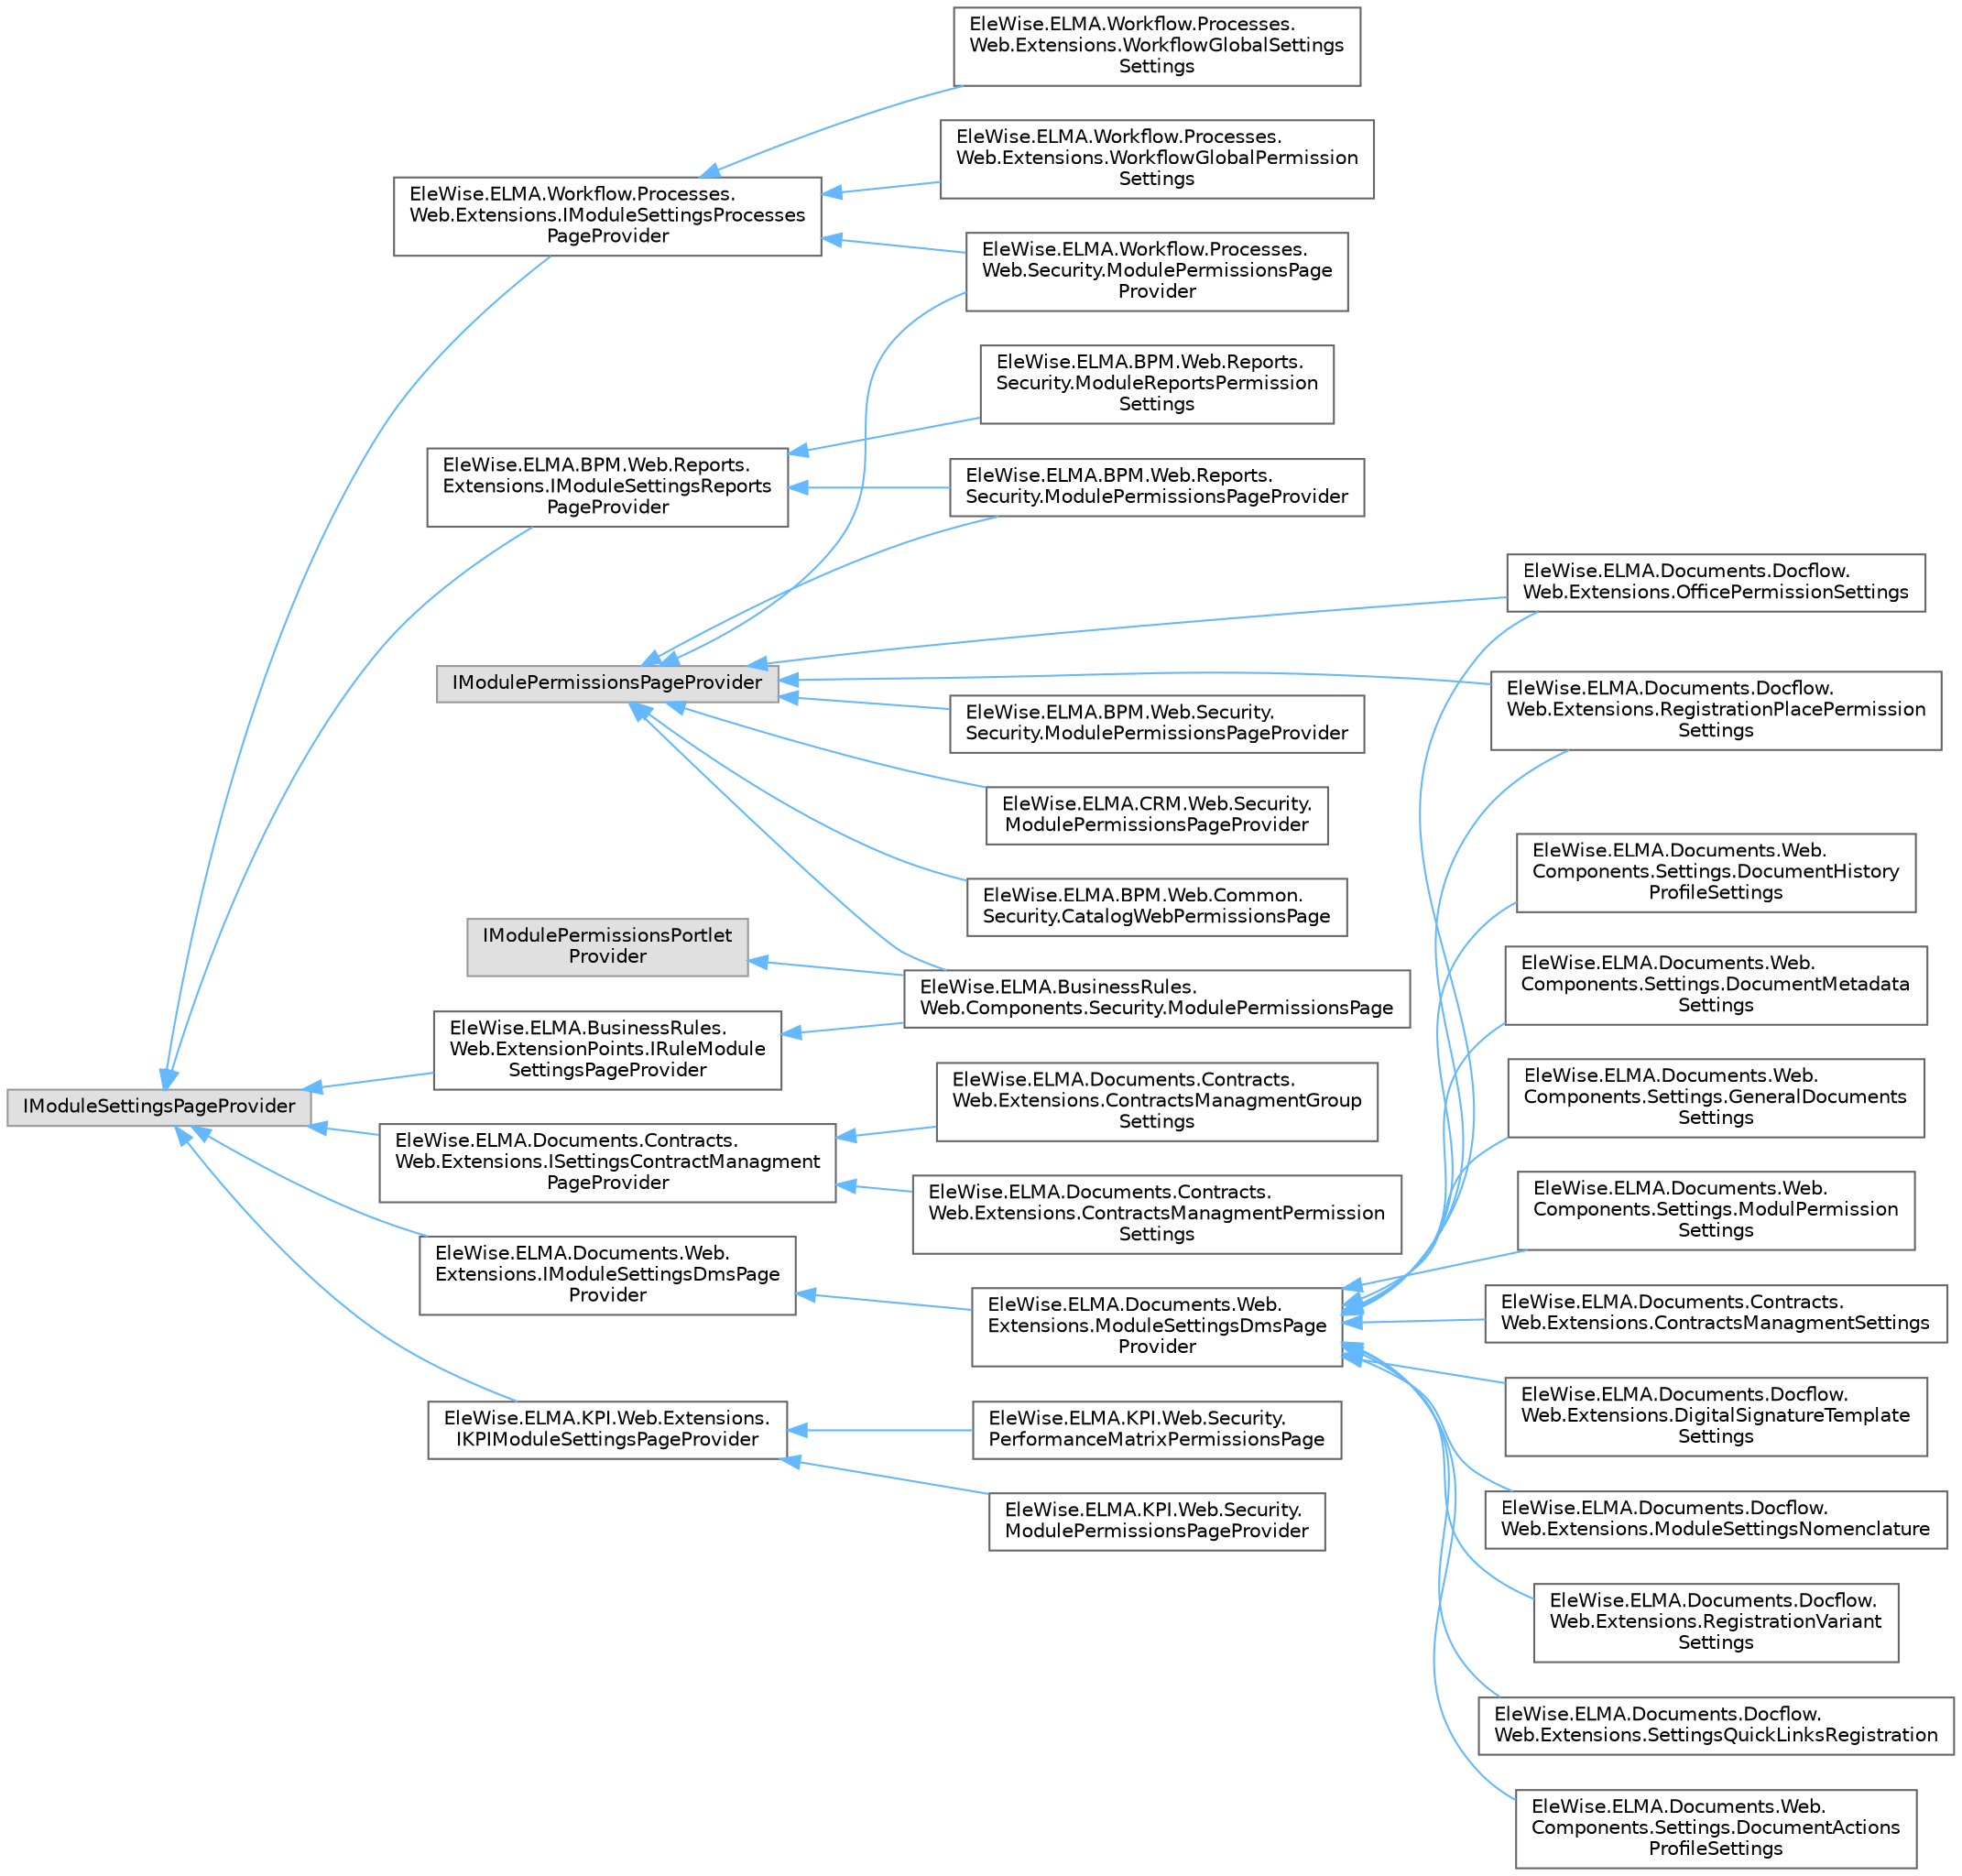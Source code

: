 digraph "Graphical Class Hierarchy"
{
 // LATEX_PDF_SIZE
  bgcolor="transparent";
  edge [fontname=Helvetica,fontsize=10,labelfontname=Helvetica,labelfontsize=10];
  node [fontname=Helvetica,fontsize=10,shape=box,height=0.2,width=0.4];
  rankdir="LR";
  Node0 [id="Node000000",label="IModulePermissionsPageProvider",height=0.2,width=0.4,color="grey60", fillcolor="#E0E0E0", style="filled",tooltip=" "];
  Node0 -> Node1 [id="edge2043_Node000000_Node000001",dir="back",color="steelblue1",style="solid",tooltip=" "];
  Node1 [id="Node000001",label="EleWise.ELMA.BPM.Web.Common.\lSecurity.CatalogWebPermissionsPage",height=0.2,width=0.4,color="grey40", fillcolor="white", style="filled",URL="$class_ele_wise_1_1_e_l_m_a_1_1_b_p_m_1_1_web_1_1_common_1_1_security_1_1_catalog_web_permissions_page.html",tooltip="Настройка доступа к Справочникам"];
  Node0 -> Node2 [id="edge2044_Node000000_Node000002",dir="back",color="steelblue1",style="solid",tooltip=" "];
  Node2 [id="Node000002",label="EleWise.ELMA.BPM.Web.Reports.\lSecurity.ModulePermissionsPageProvider",height=0.2,width=0.4,color="grey40", fillcolor="white", style="filled",URL="$class_ele_wise_1_1_e_l_m_a_1_1_b_p_m_1_1_web_1_1_reports_1_1_security_1_1_module_permissions_page_provider.html",tooltip=" "];
  Node0 -> Node33 [id="edge2045_Node000000_Node000033",dir="back",color="steelblue1",style="solid",tooltip=" "];
  Node33 [id="Node000033",label="EleWise.ELMA.BPM.Web.Security.\lSecurity.ModulePermissionsPageProvider",height=0.2,width=0.4,color="grey40", fillcolor="white", style="filled",URL="$class_ele_wise_1_1_e_l_m_a_1_1_b_p_m_1_1_web_1_1_security_1_1_security_1_1_module_permissions_page_provider.html",tooltip=" "];
  Node0 -> Node7 [id="edge2046_Node000000_Node000007",dir="back",color="steelblue1",style="solid",tooltip=" "];
  Node7 [id="Node000007",label="EleWise.ELMA.BusinessRules.\lWeb.Components.Security.ModulePermissionsPage",height=0.2,width=0.4,color="grey40", fillcolor="white", style="filled",URL="$class_ele_wise_1_1_e_l_m_a_1_1_business_rules_1_1_web_1_1_components_1_1_security_1_1_module_permissions_page.html",tooltip="Страница настроек прав доступа"];
  Node0 -> Node34 [id="edge2047_Node000000_Node000034",dir="back",color="steelblue1",style="solid",tooltip=" "];
  Node34 [id="Node000034",label="EleWise.ELMA.CRM.Web.Security.\lModulePermissionsPageProvider",height=0.2,width=0.4,color="grey40", fillcolor="white", style="filled",URL="$class_ele_wise_1_1_e_l_m_a_1_1_c_r_m_1_1_web_1_1_security_1_1_module_permissions_page_provider.html",tooltip=" "];
  Node0 -> Node17 [id="edge2048_Node000000_Node000017",dir="back",color="steelblue1",style="solid",tooltip=" "];
  Node17 [id="Node000017",label="EleWise.ELMA.Documents.Docflow.\lWeb.Extensions.OfficePermissionSettings",height=0.2,width=0.4,color="grey40", fillcolor="white", style="filled",URL="$class_ele_wise_1_1_e_l_m_a_1_1_documents_1_1_docflow_1_1_web_1_1_extensions_1_1_office_permission_settings.html",tooltip=" "];
  Node0 -> Node18 [id="edge2049_Node000000_Node000018",dir="back",color="steelblue1",style="solid",tooltip=" "];
  Node18 [id="Node000018",label="EleWise.ELMA.Documents.Docflow.\lWeb.Extensions.RegistrationPlacePermission\lSettings",height=0.2,width=0.4,color="grey40", fillcolor="white", style="filled",URL="$class_ele_wise_1_1_e_l_m_a_1_1_documents_1_1_docflow_1_1_web_1_1_extensions_1_1_registration_place_permission_settings.html",tooltip=" "];
  Node0 -> Node32 [id="edge2050_Node000000_Node000032",dir="back",color="steelblue1",style="solid",tooltip=" "];
  Node32 [id="Node000032",label="EleWise.ELMA.Workflow.Processes.\lWeb.Security.ModulePermissionsPage\lProvider",height=0.2,width=0.4,color="grey40", fillcolor="white", style="filled",URL="$class_ele_wise_1_1_e_l_m_a_1_1_workflow_1_1_processes_1_1_web_1_1_security_1_1_module_permissions_page_provider.html",tooltip=" "];
  Node8 [id="Node000008",label="IModulePermissionsPortlet\lProvider",height=0.2,width=0.4,color="grey60", fillcolor="#E0E0E0", style="filled",tooltip=" "];
  Node8 -> Node7 [id="edge2051_Node000008_Node000007",dir="back",color="steelblue1",style="solid",tooltip=" "];
  Node5 [id="Node000005",label="IModuleSettingsPageProvider",height=0.2,width=0.4,color="grey60", fillcolor="#E0E0E0", style="filled",tooltip=" "];
  Node5 -> Node3 [id="edge2052_Node000005_Node000003",dir="back",color="steelblue1",style="solid",tooltip=" "];
  Node3 [id="Node000003",label="EleWise.ELMA.BPM.Web.Reports.\lExtensions.IModuleSettingsReports\lPageProvider",height=0.2,width=0.4,color="grey40", fillcolor="white", style="filled",URL="$interface_ele_wise_1_1_e_l_m_a_1_1_b_p_m_1_1_web_1_1_reports_1_1_extensions_1_1_i_module_settings_reports_page_provider.html",tooltip=" "];
  Node3 -> Node2 [id="edge2053_Node000003_Node000002",dir="back",color="steelblue1",style="solid",tooltip=" "];
  Node3 -> Node4 [id="edge2054_Node000003_Node000004",dir="back",color="steelblue1",style="solid",tooltip=" "];
  Node4 [id="Node000004",label="EleWise.ELMA.BPM.Web.Reports.\lSecurity.ModuleReportsPermission\lSettings",height=0.2,width=0.4,color="grey40", fillcolor="white", style="filled",URL="$class_ele_wise_1_1_e_l_m_a_1_1_b_p_m_1_1_web_1_1_reports_1_1_security_1_1_module_reports_permission_settings.html",tooltip=" "];
  Node5 -> Node6 [id="edge2055_Node000005_Node000006",dir="back",color="steelblue1",style="solid",tooltip=" "];
  Node6 [id="Node000006",label="EleWise.ELMA.BusinessRules.\lWeb.ExtensionPoints.IRuleModule\lSettingsPageProvider",height=0.2,width=0.4,color="grey40", fillcolor="white", style="filled",URL="$interface_ele_wise_1_1_e_l_m_a_1_1_business_rules_1_1_web_1_1_extension_points_1_1_i_rule_module_settings_page_provider.html",tooltip="Провайдер настроек модуля"];
  Node6 -> Node7 [id="edge2056_Node000006_Node000007",dir="back",color="steelblue1",style="solid",tooltip=" "];
  Node5 -> Node9 [id="edge2057_Node000005_Node000009",dir="back",color="steelblue1",style="solid",tooltip=" "];
  Node9 [id="Node000009",label="EleWise.ELMA.Documents.Contracts.\lWeb.Extensions.ISettingsContractManagment\lPageProvider",height=0.2,width=0.4,color="grey40", fillcolor="white", style="filled",URL="$interface_ele_wise_1_1_e_l_m_a_1_1_documents_1_1_contracts_1_1_web_1_1_extensions_1_1_i_settings3de2de0bfb5860ca0f70cc551c2577ad.html",tooltip="Настройки управления договорами"];
  Node9 -> Node10 [id="edge2058_Node000009_Node000010",dir="back",color="steelblue1",style="solid",tooltip=" "];
  Node10 [id="Node000010",label="EleWise.ELMA.Documents.Contracts.\lWeb.Extensions.ContractsManagmentGroup\lSettings",height=0.2,width=0.4,color="grey40", fillcolor="white", style="filled",URL="$class_ele_wise_1_1_e_l_m_a_1_1_documents_1_1_contracts_1_1_web_1_1_extensions_1_1_contracts_managment_group_settings.html",tooltip="Настройки доступа к группе «Подписание версий документов модуля «Управление договорами»"];
  Node9 -> Node11 [id="edge2059_Node000009_Node000011",dir="back",color="steelblue1",style="solid",tooltip=" "];
  Node11 [id="Node000011",label="EleWise.ELMA.Documents.Contracts.\lWeb.Extensions.ContractsManagmentPermission\lSettings",height=0.2,width=0.4,color="grey40", fillcolor="white", style="filled",URL="$class_ele_wise_1_1_e_l_m_a_1_1_documents_1_1_contracts_1_1_web_1_1_extensions_1_1_contracts_managment_permission_settings.html",tooltip="Настройки доступа к Управлению договорами"];
  Node5 -> Node12 [id="edge2060_Node000005_Node000012",dir="back",color="steelblue1",style="solid",tooltip=" "];
  Node12 [id="Node000012",label="EleWise.ELMA.Documents.Web.\lExtensions.IModuleSettingsDmsPage\lProvider",height=0.2,width=0.4,color="grey40", fillcolor="white", style="filled",URL="$interface_ele_wise_1_1_e_l_m_a_1_1_documents_1_1_web_1_1_extensions_1_1_i_module_settings_dms_page_provider.html",tooltip=" "];
  Node12 -> Node13 [id="edge2061_Node000012_Node000013",dir="back",color="steelblue1",style="solid",tooltip=" "];
  Node13 [id="Node000013",label="EleWise.ELMA.Documents.Web.\lExtensions.ModuleSettingsDmsPage\lProvider",height=0.2,width=0.4,color="grey40", fillcolor="white", style="filled",URL="$class_ele_wise_1_1_e_l_m_a_1_1_documents_1_1_web_1_1_extensions_1_1_module_settings_dms_page_provider.html",tooltip=" "];
  Node13 -> Node14 [id="edge2062_Node000013_Node000014",dir="back",color="steelblue1",style="solid",tooltip=" "];
  Node14 [id="Node000014",label="EleWise.ELMA.Documents.Contracts.\lWeb.Extensions.ContractsManagmentSettings",height=0.2,width=0.4,color="grey40", fillcolor="white", style="filled",URL="$class_ele_wise_1_1_e_l_m_a_1_1_documents_1_1_contracts_1_1_web_1_1_extensions_1_1_contracts_managment_settings.html",tooltip="Настройка управления договорами"];
  Node13 -> Node15 [id="edge2063_Node000013_Node000015",dir="back",color="steelblue1",style="solid",tooltip=" "];
  Node15 [id="Node000015",label="EleWise.ELMA.Documents.Docflow.\lWeb.Extensions.DigitalSignatureTemplate\lSettings",height=0.2,width=0.4,color="grey40", fillcolor="white", style="filled",URL="$class_ele_wise_1_1_e_l_m_a_1_1_documents_1_1_docflow_1_1_web_1_1_extensions_1_1_digital_signature_template_settings.html",tooltip=" "];
  Node13 -> Node16 [id="edge2064_Node000013_Node000016",dir="back",color="steelblue1",style="solid",tooltip=" "];
  Node16 [id="Node000016",label="EleWise.ELMA.Documents.Docflow.\lWeb.Extensions.ModuleSettingsNomenclature",height=0.2,width=0.4,color="grey40", fillcolor="white", style="filled",URL="$class_ele_wise_1_1_e_l_m_a_1_1_documents_1_1_docflow_1_1_web_1_1_extensions_1_1_module_settings_nomenclature.html",tooltip=" "];
  Node13 -> Node17 [id="edge2065_Node000013_Node000017",dir="back",color="steelblue1",style="solid",tooltip=" "];
  Node13 -> Node18 [id="edge2066_Node000013_Node000018",dir="back",color="steelblue1",style="solid",tooltip=" "];
  Node13 -> Node19 [id="edge2067_Node000013_Node000019",dir="back",color="steelblue1",style="solid",tooltip=" "];
  Node19 [id="Node000019",label="EleWise.ELMA.Documents.Docflow.\lWeb.Extensions.RegistrationVariant\lSettings",height=0.2,width=0.4,color="grey40", fillcolor="white", style="filled",URL="$class_ele_wise_1_1_e_l_m_a_1_1_documents_1_1_docflow_1_1_web_1_1_extensions_1_1_registration_variant_settings.html",tooltip=" "];
  Node13 -> Node20 [id="edge2068_Node000013_Node000020",dir="back",color="steelblue1",style="solid",tooltip=" "];
  Node20 [id="Node000020",label="EleWise.ELMA.Documents.Docflow.\lWeb.Extensions.SettingsQuickLinksRegistration",height=0.2,width=0.4,color="grey40", fillcolor="white", style="filled",URL="$class_ele_wise_1_1_e_l_m_a_1_1_documents_1_1_docflow_1_1_web_1_1_extensions_1_1_settings_quick_links_registration.html",tooltip=" "];
  Node13 -> Node21 [id="edge2069_Node000013_Node000021",dir="back",color="steelblue1",style="solid",tooltip=" "];
  Node21 [id="Node000021",label="EleWise.ELMA.Documents.Web.\lComponents.Settings.DocumentActions\lProfileSettings",height=0.2,width=0.4,color="grey40", fillcolor="white", style="filled",URL="$class_ele_wise_1_1_e_l_m_a_1_1_documents_1_1_web_1_1_components_1_1_settings_1_1_document_actions_profile_settings.html",tooltip=" "];
  Node13 -> Node22 [id="edge2070_Node000013_Node000022",dir="back",color="steelblue1",style="solid",tooltip=" "];
  Node22 [id="Node000022",label="EleWise.ELMA.Documents.Web.\lComponents.Settings.DocumentHistory\lProfileSettings",height=0.2,width=0.4,color="grey40", fillcolor="white", style="filled",URL="$class_ele_wise_1_1_e_l_m_a_1_1_documents_1_1_web_1_1_components_1_1_settings_1_1_document_history_profile_settings.html",tooltip=" "];
  Node13 -> Node23 [id="edge2071_Node000013_Node000023",dir="back",color="steelblue1",style="solid",tooltip=" "];
  Node23 [id="Node000023",label="EleWise.ELMA.Documents.Web.\lComponents.Settings.DocumentMetadata\lSettings",height=0.2,width=0.4,color="grey40", fillcolor="white", style="filled",URL="$class_ele_wise_1_1_e_l_m_a_1_1_documents_1_1_web_1_1_components_1_1_settings_1_1_document_metadata_settings.html",tooltip=" "];
  Node13 -> Node24 [id="edge2072_Node000013_Node000024",dir="back",color="steelblue1",style="solid",tooltip=" "];
  Node24 [id="Node000024",label="EleWise.ELMA.Documents.Web.\lComponents.Settings.GeneralDocuments\lSettings",height=0.2,width=0.4,color="grey40", fillcolor="white", style="filled",URL="$class_ele_wise_1_1_e_l_m_a_1_1_documents_1_1_web_1_1_components_1_1_settings_1_1_general_documents_settings.html",tooltip=" "];
  Node13 -> Node25 [id="edge2073_Node000013_Node000025",dir="back",color="steelblue1",style="solid",tooltip=" "];
  Node25 [id="Node000025",label="EleWise.ELMA.Documents.Web.\lComponents.Settings.ModulPermission\lSettings",height=0.2,width=0.4,color="grey40", fillcolor="white", style="filled",URL="$class_ele_wise_1_1_e_l_m_a_1_1_documents_1_1_web_1_1_components_1_1_settings_1_1_modul_permission_settings.html",tooltip=" "];
  Node5 -> Node26 [id="edge2074_Node000005_Node000026",dir="back",color="steelblue1",style="solid",tooltip=" "];
  Node26 [id="Node000026",label="EleWise.ELMA.KPI.Web.Extensions.\lIKPIModuleSettingsPageProvider",height=0.2,width=0.4,color="grey40", fillcolor="white", style="filled",URL="$interface_ele_wise_1_1_e_l_m_a_1_1_k_p_i_1_1_web_1_1_extensions_1_1_i_k_p_i_module_settings_page_provider.html",tooltip=" "];
  Node26 -> Node27 [id="edge2075_Node000026_Node000027",dir="back",color="steelblue1",style="solid",tooltip=" "];
  Node27 [id="Node000027",label="EleWise.ELMA.KPI.Web.Security.\lModulePermissionsPageProvider",height=0.2,width=0.4,color="grey40", fillcolor="white", style="filled",URL="$class_ele_wise_1_1_e_l_m_a_1_1_k_p_i_1_1_web_1_1_security_1_1_module_permissions_page_provider.html",tooltip=" "];
  Node26 -> Node28 [id="edge2076_Node000026_Node000028",dir="back",color="steelblue1",style="solid",tooltip=" "];
  Node28 [id="Node000028",label="EleWise.ELMA.KPI.Web.Security.\lPerformanceMatrixPermissionsPage",height=0.2,width=0.4,color="grey40", fillcolor="white", style="filled",URL="$class_ele_wise_1_1_e_l_m_a_1_1_k_p_i_1_1_web_1_1_security_1_1_performance_matrix_permissions_page.html",tooltip=" "];
  Node5 -> Node29 [id="edge2077_Node000005_Node000029",dir="back",color="steelblue1",style="solid",tooltip=" "];
  Node29 [id="Node000029",label="EleWise.ELMA.Workflow.Processes.\lWeb.Extensions.IModuleSettingsProcesses\lPageProvider",height=0.2,width=0.4,color="grey40", fillcolor="white", style="filled",URL="$interface_ele_wise_1_1_e_l_m_a_1_1_workflow_1_1_processes_1_1_web_1_1_extensions_1_1_i_module_settings_processes_page_provider.html",tooltip=" "];
  Node29 -> Node30 [id="edge2078_Node000029_Node000030",dir="back",color="steelblue1",style="solid",tooltip=" "];
  Node30 [id="Node000030",label="EleWise.ELMA.Workflow.Processes.\lWeb.Extensions.WorkflowGlobalPermission\lSettings",height=0.2,width=0.4,color="grey40", fillcolor="white", style="filled",URL="$class_ele_wise_1_1_e_l_m_a_1_1_workflow_1_1_processes_1_1_web_1_1_extensions_1_1_workflow_global_permission_settings.html",tooltip=" "];
  Node29 -> Node31 [id="edge2079_Node000029_Node000031",dir="back",color="steelblue1",style="solid",tooltip=" "];
  Node31 [id="Node000031",label="EleWise.ELMA.Workflow.Processes.\lWeb.Extensions.WorkflowGlobalSettings\lSettings",height=0.2,width=0.4,color="grey40", fillcolor="white", style="filled",URL="$class_ele_wise_1_1_e_l_m_a_1_1_workflow_1_1_processes_1_1_web_1_1_extensions_1_1_workflow_global_settings_settings.html",tooltip=" "];
  Node29 -> Node32 [id="edge2080_Node000029_Node000032",dir="back",color="steelblue1",style="solid",tooltip=" "];
}

